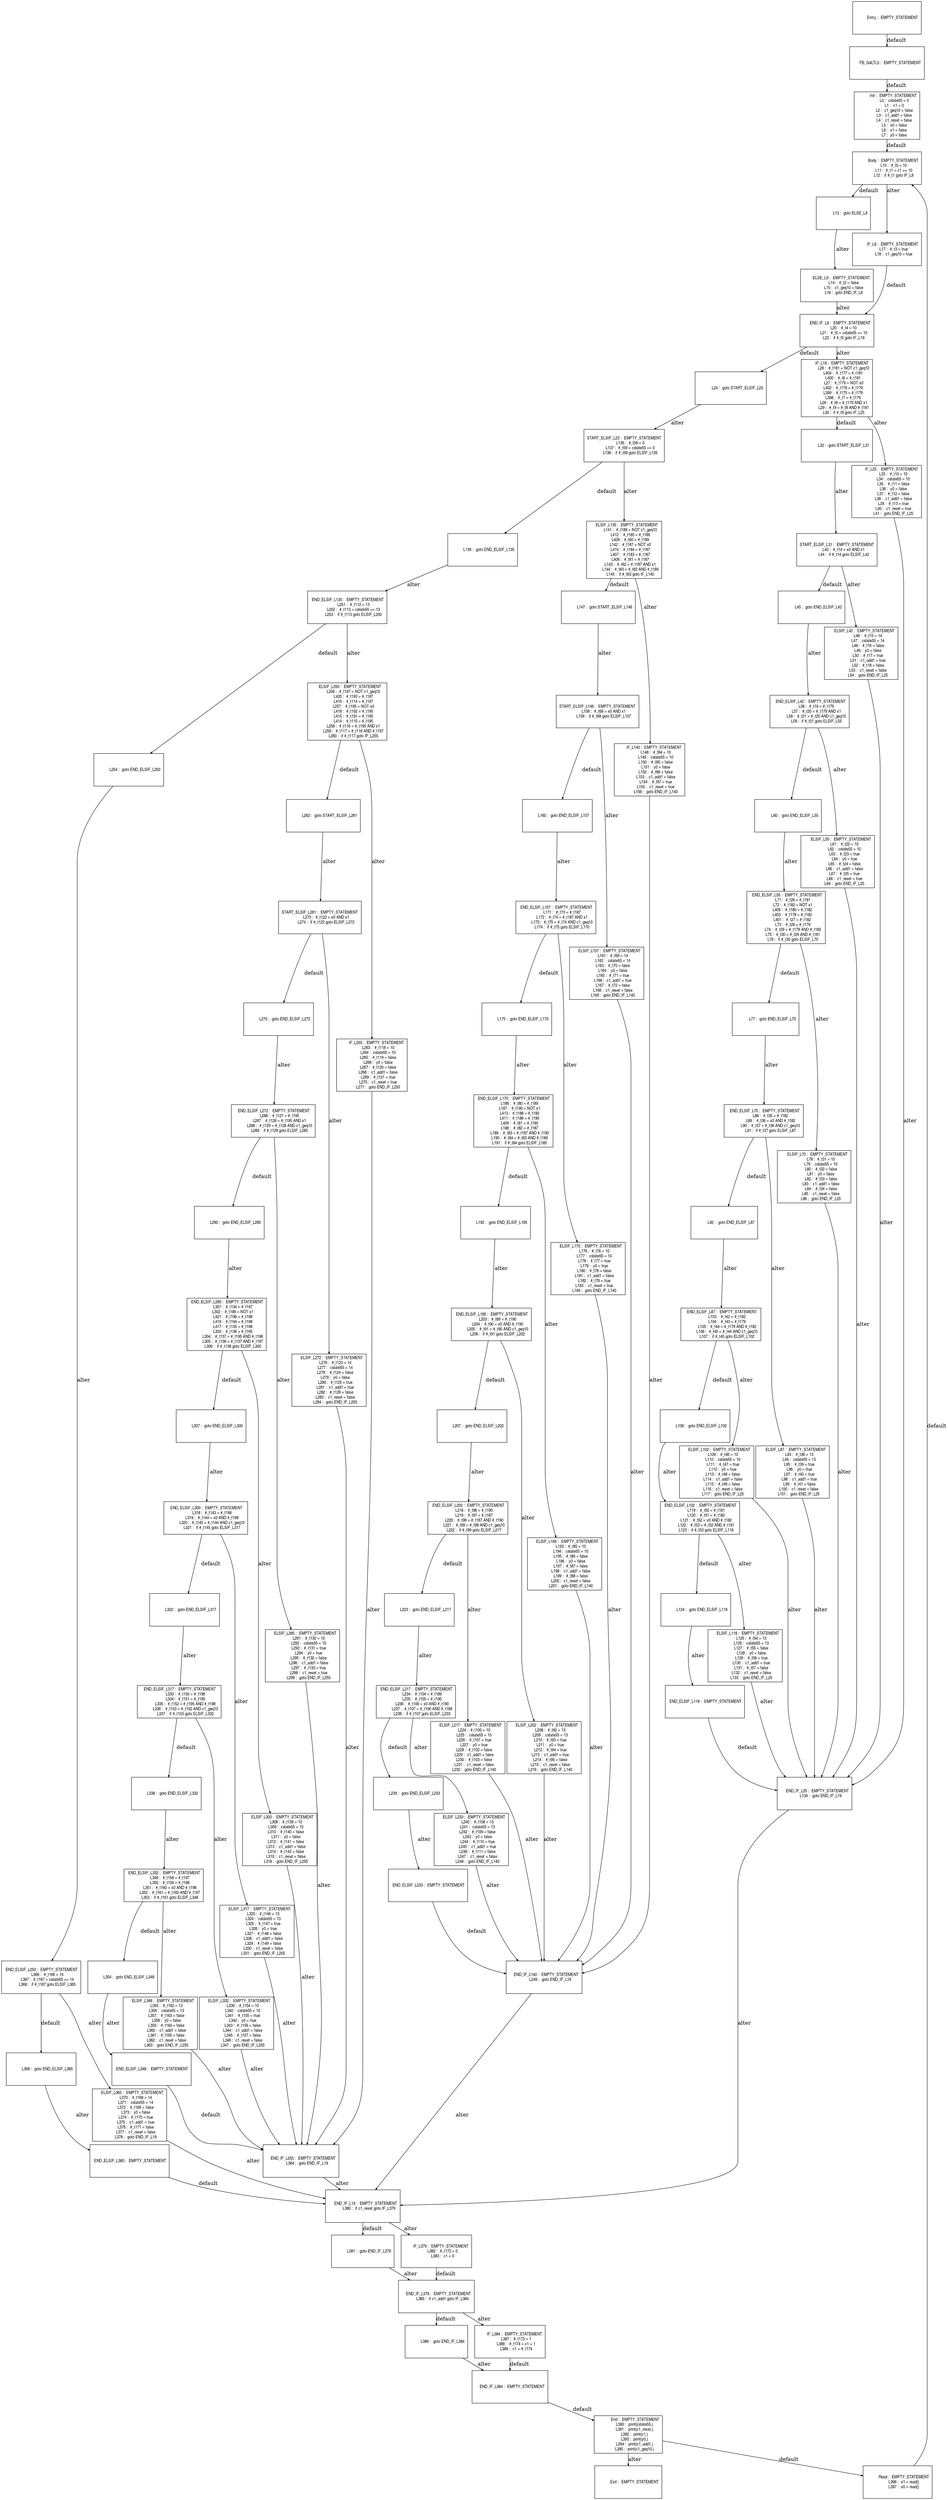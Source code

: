 digraph G {
  ranksep=.25;
  edge [arrowsize=.5]
  node [shape=rectangle, fontname="ArialNarrow",
        fontsize=12,  height=1.2];
  "      FB_G4LTL5 :  EMPTY_STATEMENT
"; "           Init :  EMPTY_STATEMENT
             L0 :  cstate55 = 0
             L1 :  c1 = 0
             L2 :  c1_geq10 = false
             L3 :  c1_add1 = false
             L4 :  c1_reset = false
             L5 :  x0 = false
             L6 :  x1 = false
             L7 :  y0 = false
"; "           Body :  EMPTY_STATEMENT
            L10 :  #_t0 = 10
            L11 :  #_t1 = c1 >= 10
            L12 :  if #_t1 goto IF_L8
"; "            L13 :  goto ELSE_L9
"; "        ELSE_L9 :  EMPTY_STATEMENT
            L14 :  #_t2 = false
            L15 :  c1_geq10 = false
            L16 :  goto END_IF_L8
"; "          IF_L8 :  EMPTY_STATEMENT
            L17 :  #_t3 = true
            L18 :  c1_geq10 = true
"; "      END_IF_L8 :  EMPTY_STATEMENT
            L20 :  #_t4 = 10
            L21 :  #_t5 = cstate55 == 10
            L22 :  if #_t5 goto IF_L19
"; "            L24 :  goto START_ELSIF_L23
"; "         IF_L19 :  EMPTY_STATEMENT
            L26 :  #_t181 = NOT c1_geq10
           L404 :  #_t177 = #_t181
           L400 :  #_t6 = #_t181
            L27 :  #_t179 = NOT x0
           L402 :  #_t176 = #_t179
           L399 :  #_t175 = #_t179
           L398 :  #_t7 = #_t179
            L28 :  #_t8 = #_t179 AND x1
            L29 :  #_t9 = #_t8 AND #_t181
            L30 :  if #_t9 goto IF_L25
"; "            L32 :  goto START_ELSIF_L31
"; "         IF_L25 :  EMPTY_STATEMENT
            L33 :  #_t10 = 10
            L34 :  cstate55 = 10
            L35 :  #_t11 = false
            L36 :  y0 = false
            L37 :  #_t12 = false
            L38 :  c1_add1 = false
            L39 :  #_t13 = true
            L40 :  c1_reset = true
            L41 :  goto END_IF_L25
"; "START_ELSIF_L31 :  EMPTY_STATEMENT
            L43 :  #_t14 = x0 AND x1
            L44 :  if #_t14 goto ELSIF_L42
"; "            L45 :  goto END_ELSIF_L42
"; "      ELSIF_L42 :  EMPTY_STATEMENT
            L46 :  #_t15 = 14
            L47 :  cstate55 = 14
            L48 :  #_t16 = false
            L49 :  y0 = false
            L50 :  #_t17 = true
            L51 :  c1_add1 = true
            L52 :  #_t18 = false
            L53 :  c1_reset = false
            L54 :  goto END_IF_L25
"; "  END_ELSIF_L42 :  EMPTY_STATEMENT
            L56 :  #_t19 = #_t179
            L57 :  #_t20 = #_t179 AND x1
            L58 :  #_t21 = #_t20 AND c1_geq10
            L59 :  if #_t21 goto ELSIF_L55
"; "            L60 :  goto END_ELSIF_L55
"; "      ELSIF_L55 :  EMPTY_STATEMENT
            L61 :  #_t22 = 10
            L62 :  cstate55 = 10
            L63 :  #_t23 = true
            L64 :  y0 = true
            L65 :  #_t24 = false
            L66 :  c1_add1 = false
            L67 :  #_t25 = true
            L68 :  c1_reset = true
            L69 :  goto END_IF_L25
"; "  END_ELSIF_L55 :  EMPTY_STATEMENT
            L71 :  #_t26 = #_t181
            L72 :  #_t182 = NOT x1
           L405 :  #_t180 = #_t182
           L403 :  #_t178 = #_t182
           L401 :  #_t27 = #_t182
            L73 :  #_t28 = #_t179
            L74 :  #_t29 = #_t179 AND #_t182
            L75 :  #_t30 = #_t29 AND #_t181
            L76 :  if #_t30 goto ELSIF_L70
"; "            L77 :  goto END_ELSIF_L70
"; "      ELSIF_L70 :  EMPTY_STATEMENT
            L78 :  #_t31 = 10
            L79 :  cstate55 = 10
            L80 :  #_t32 = false
            L81 :  y0 = false
            L82 :  #_t33 = false
            L83 :  c1_add1 = false
            L84 :  #_t34 = false
            L85 :  c1_reset = false
            L86 :  goto END_IF_L25
"; "  END_ELSIF_L70 :  EMPTY_STATEMENT
            L88 :  #_t35 = #_t182
            L89 :  #_t36 = x0 AND #_t182
            L90 :  #_t37 = #_t36 AND c1_geq10
            L91 :  if #_t37 goto ELSIF_L87
"; "            L92 :  goto END_ELSIF_L87
"; "      ELSIF_L87 :  EMPTY_STATEMENT
            L93 :  #_t38 = 13
            L94 :  cstate55 = 13
            L95 :  #_t39 = true
            L96 :  y0 = true
            L97 :  #_t40 = true
            L98 :  c1_add1 = true
            L99 :  #_t41 = false
           L100 :  c1_reset = false
           L101 :  goto END_IF_L25
"; "  END_ELSIF_L87 :  EMPTY_STATEMENT
           L103 :  #_t42 = #_t182
           L104 :  #_t43 = #_t179
           L105 :  #_t44 = #_t179 AND #_t182
           L106 :  #_t45 = #_t44 AND c1_geq10
           L107 :  if #_t45 goto ELSIF_L102
"; "           L108 :  goto END_ELSIF_L102
"; "     ELSIF_L102 :  EMPTY_STATEMENT
           L109 :  #_t46 = 10
           L110 :  cstate55 = 10
           L111 :  #_t47 = true
           L112 :  y0 = true
           L113 :  #_t48 = false
           L114 :  c1_add1 = false
           L115 :  #_t49 = false
           L116 :  c1_reset = false
           L117 :  goto END_IF_L25
"; " END_ELSIF_L102 :  EMPTY_STATEMENT
           L119 :  #_t50 = #_t181
           L120 :  #_t51 = #_t182
           L121 :  #_t52 = x0 AND #_t182
           L122 :  #_t53 = #_t52 AND #_t181
           L123 :  if #_t53 goto ELSIF_L118
"; "           L124 :  goto END_ELSIF_L118
"; "     ELSIF_L118 :  EMPTY_STATEMENT
           L125 :  #_t54 = 13
           L126 :  cstate55 = 13
           L127 :  #_t55 = false
           L128 :  y0 = false
           L129 :  #_t56 = true
           L130 :  c1_add1 = true
           L131 :  #_t57 = false
           L132 :  c1_reset = false
           L133 :  goto END_IF_L25
"; " END_ELSIF_L118 :  EMPTY_STATEMENT
"; "     END_IF_L25 :  EMPTY_STATEMENT
           L134 :  goto END_IF_L19
"; "START_ELSIF_L23 :  EMPTY_STATEMENT
           L136 :  #_t58 = 0
           L137 :  #_t59 = cstate55 == 0
           L138 :  if #_t59 goto ELSIF_L135
"; "           L139 :  goto END_ELSIF_L135
"; "     ELSIF_L135 :  EMPTY_STATEMENT
           L141 :  #_t189 = NOT c1_geq10
           L412 :  #_t185 = #_t189
           L408 :  #_t60 = #_t189
           L142 :  #_t187 = NOT x0
           L410 :  #_t184 = #_t187
           L407 :  #_t183 = #_t187
           L406 :  #_t61 = #_t187
           L143 :  #_t62 = #_t187 AND x1
           L144 :  #_t63 = #_t62 AND #_t189
           L145 :  if #_t63 goto IF_L140
"; "           L147 :  goto START_ELSIF_L146
"; "        IF_L140 :  EMPTY_STATEMENT
           L148 :  #_t64 = 10
           L149 :  cstate55 = 10
           L150 :  #_t65 = false
           L151 :  y0 = false
           L152 :  #_t66 = false
           L153 :  c1_add1 = false
           L154 :  #_t67 = true
           L155 :  c1_reset = true
           L156 :  goto END_IF_L140
"; "START_ELSIF_L146 :  EMPTY_STATEMENT
           L158 :  #_t68 = x0 AND x1
           L159 :  if #_t68 goto ELSIF_L157
"; "           L160 :  goto END_ELSIF_L157
"; "     ELSIF_L157 :  EMPTY_STATEMENT
           L161 :  #_t69 = 14
           L162 :  cstate55 = 14
           L163 :  #_t70 = false
           L164 :  y0 = false
           L165 :  #_t71 = true
           L166 :  c1_add1 = true
           L167 :  #_t72 = false
           L168 :  c1_reset = false
           L169 :  goto END_IF_L140
"; " END_ELSIF_L157 :  EMPTY_STATEMENT
           L171 :  #_t73 = #_t187
           L172 :  #_t74 = #_t187 AND x1
           L173 :  #_t75 = #_t74 AND c1_geq10
           L174 :  if #_t75 goto ELSIF_L170
"; "           L175 :  goto END_ELSIF_L170
"; "     ELSIF_L170 :  EMPTY_STATEMENT
           L176 :  #_t76 = 10
           L177 :  cstate55 = 10
           L178 :  #_t77 = true
           L179 :  y0 = true
           L180 :  #_t78 = false
           L181 :  c1_add1 = false
           L182 :  #_t79 = true
           L183 :  c1_reset = true
           L184 :  goto END_IF_L140
"; " END_ELSIF_L170 :  EMPTY_STATEMENT
           L186 :  #_t80 = #_t189
           L187 :  #_t190 = NOT x1
           L413 :  #_t188 = #_t190
           L411 :  #_t186 = #_t190
           L409 :  #_t81 = #_t190
           L188 :  #_t82 = #_t187
           L189 :  #_t83 = #_t187 AND #_t190
           L190 :  #_t84 = #_t83 AND #_t189
           L191 :  if #_t84 goto ELSIF_L185
"; "           L192 :  goto END_ELSIF_L185
"; "     ELSIF_L185 :  EMPTY_STATEMENT
           L193 :  #_t85 = 10
           L194 :  cstate55 = 10
           L195 :  #_t86 = false
           L196 :  y0 = false
           L197 :  #_t87 = false
           L198 :  c1_add1 = false
           L199 :  #_t88 = false
           L200 :  c1_reset = false
           L201 :  goto END_IF_L140
"; " END_ELSIF_L185 :  EMPTY_STATEMENT
           L203 :  #_t89 = #_t190
           L204 :  #_t90 = x0 AND #_t190
           L205 :  #_t91 = #_t90 AND c1_geq10
           L206 :  if #_t91 goto ELSIF_L202
"; "           L207 :  goto END_ELSIF_L202
"; "     ELSIF_L202 :  EMPTY_STATEMENT
           L208 :  #_t92 = 13
           L209 :  cstate55 = 13
           L210 :  #_t93 = true
           L211 :  y0 = true
           L212 :  #_t94 = true
           L213 :  c1_add1 = true
           L214 :  #_t95 = false
           L215 :  c1_reset = false
           L216 :  goto END_IF_L140
"; " END_ELSIF_L202 :  EMPTY_STATEMENT
           L218 :  #_t96 = #_t190
           L219 :  #_t97 = #_t187
           L220 :  #_t98 = #_t187 AND #_t190
           L221 :  #_t99 = #_t98 AND c1_geq10
           L222 :  if #_t99 goto ELSIF_L217
"; "           L223 :  goto END_ELSIF_L217
"; "     ELSIF_L217 :  EMPTY_STATEMENT
           L224 :  #_t100 = 10
           L225 :  cstate55 = 10
           L226 :  #_t101 = true
           L227 :  y0 = true
           L228 :  #_t102 = false
           L229 :  c1_add1 = false
           L230 :  #_t103 = false
           L231 :  c1_reset = false
           L232 :  goto END_IF_L140
"; " END_ELSIF_L217 :  EMPTY_STATEMENT
           L234 :  #_t104 = #_t189
           L235 :  #_t105 = #_t190
           L236 :  #_t106 = x0 AND #_t190
           L237 :  #_t107 = #_t106 AND #_t189
           L238 :  if #_t107 goto ELSIF_L233
"; "           L239 :  goto END_ELSIF_L233
"; "     ELSIF_L233 :  EMPTY_STATEMENT
           L240 :  #_t108 = 13
           L241 :  cstate55 = 13
           L242 :  #_t109 = false
           L243 :  y0 = false
           L244 :  #_t110 = true
           L245 :  c1_add1 = true
           L246 :  #_t111 = false
           L247 :  c1_reset = false
           L248 :  goto END_IF_L140
"; " END_ELSIF_L233 :  EMPTY_STATEMENT
"; "    END_IF_L140 :  EMPTY_STATEMENT
           L249 :  goto END_IF_L19
"; " END_ELSIF_L135 :  EMPTY_STATEMENT
           L251 :  #_t112 = 13
           L252 :  #_t113 = cstate55 == 13
           L253 :  if #_t113 goto ELSIF_L250
"; "           L254 :  goto END_ELSIF_L250
"; "     ELSIF_L250 :  EMPTY_STATEMENT
           L256 :  #_t197 = NOT c1_geq10
           L420 :  #_t193 = #_t197
           L416 :  #_t114 = #_t197
           L257 :  #_t195 = NOT x0
           L418 :  #_t192 = #_t195
           L415 :  #_t191 = #_t195
           L414 :  #_t115 = #_t195
           L258 :  #_t116 = #_t195 AND x1
           L259 :  #_t117 = #_t116 AND #_t197
           L260 :  if #_t117 goto IF_L255
"; "           L262 :  goto START_ELSIF_L261
"; "        IF_L255 :  EMPTY_STATEMENT
           L263 :  #_t118 = 10
           L264 :  cstate55 = 10
           L265 :  #_t119 = false
           L266 :  y0 = false
           L267 :  #_t120 = false
           L268 :  c1_add1 = false
           L269 :  #_t121 = true
           L270 :  c1_reset = true
           L271 :  goto END_IF_L255
"; "START_ELSIF_L261 :  EMPTY_STATEMENT
           L273 :  #_t122 = x0 AND x1
           L274 :  if #_t122 goto ELSIF_L272
"; "           L275 :  goto END_ELSIF_L272
"; "     ELSIF_L272 :  EMPTY_STATEMENT
           L276 :  #_t123 = 14
           L277 :  cstate55 = 14
           L278 :  #_t124 = false
           L279 :  y0 = false
           L280 :  #_t125 = true
           L281 :  c1_add1 = true
           L282 :  #_t126 = false
           L283 :  c1_reset = false
           L284 :  goto END_IF_L255
"; " END_ELSIF_L272 :  EMPTY_STATEMENT
           L286 :  #_t127 = #_t195
           L287 :  #_t128 = #_t195 AND x1
           L288 :  #_t129 = #_t128 AND c1_geq10
           L289 :  if #_t129 goto ELSIF_L285
"; "           L290 :  goto END_ELSIF_L285
"; "     ELSIF_L285 :  EMPTY_STATEMENT
           L291 :  #_t130 = 10
           L292 :  cstate55 = 10
           L293 :  #_t131 = true
           L294 :  y0 = true
           L295 :  #_t132 = false
           L296 :  c1_add1 = false
           L297 :  #_t133 = true
           L298 :  c1_reset = true
           L299 :  goto END_IF_L255
"; " END_ELSIF_L285 :  EMPTY_STATEMENT
           L301 :  #_t134 = #_t197
           L302 :  #_t198 = NOT x1
           L421 :  #_t196 = #_t198
           L419 :  #_t194 = #_t198
           L417 :  #_t135 = #_t198
           L303 :  #_t136 = #_t195
           L304 :  #_t137 = #_t195 AND #_t198
           L305 :  #_t138 = #_t137 AND #_t197
           L306 :  if #_t138 goto ELSIF_L300
"; "           L307 :  goto END_ELSIF_L300
"; "     ELSIF_L300 :  EMPTY_STATEMENT
           L308 :  #_t139 = 10
           L309 :  cstate55 = 10
           L310 :  #_t140 = false
           L311 :  y0 = false
           L312 :  #_t141 = false
           L313 :  c1_add1 = false
           L314 :  #_t142 = false
           L315 :  c1_reset = false
           L316 :  goto END_IF_L255
"; " END_ELSIF_L300 :  EMPTY_STATEMENT
           L318 :  #_t143 = #_t198
           L319 :  #_t144 = x0 AND #_t198
           L320 :  #_t145 = #_t144 AND c1_geq10
           L321 :  if #_t145 goto ELSIF_L317
"; "           L322 :  goto END_ELSIF_L317
"; "     ELSIF_L317 :  EMPTY_STATEMENT
           L323 :  #_t146 = 13
           L324 :  cstate55 = 13
           L325 :  #_t147 = true
           L326 :  y0 = true
           L327 :  #_t148 = false
           L328 :  c1_add1 = false
           L329 :  #_t149 = false
           L330 :  c1_reset = false
           L331 :  goto END_IF_L255
"; " END_ELSIF_L317 :  EMPTY_STATEMENT
           L333 :  #_t150 = #_t198
           L334 :  #_t151 = #_t195
           L335 :  #_t152 = #_t195 AND #_t198
           L336 :  #_t153 = #_t152 AND c1_geq10
           L337 :  if #_t153 goto ELSIF_L332
"; "           L338 :  goto END_ELSIF_L332
"; "     ELSIF_L332 :  EMPTY_STATEMENT
           L339 :  #_t154 = 10
           L340 :  cstate55 = 10
           L341 :  #_t155 = true
           L342 :  y0 = true
           L343 :  #_t156 = false
           L344 :  c1_add1 = false
           L345 :  #_t157 = false
           L346 :  c1_reset = false
           L347 :  goto END_IF_L255
"; " END_ELSIF_L332 :  EMPTY_STATEMENT
           L349 :  #_t158 = #_t197
           L350 :  #_t159 = #_t198
           L351 :  #_t160 = x0 AND #_t198
           L352 :  #_t161 = #_t160 AND #_t197
           L353 :  if #_t161 goto ELSIF_L348
"; "           L354 :  goto END_ELSIF_L348
"; "     ELSIF_L348 :  EMPTY_STATEMENT
           L355 :  #_t162 = 13
           L356 :  cstate55 = 13
           L357 :  #_t163 = false
           L358 :  y0 = false
           L359 :  #_t164 = false
           L360 :  c1_add1 = false
           L361 :  #_t165 = false
           L362 :  c1_reset = false
           L363 :  goto END_IF_L255
"; " END_ELSIF_L348 :  EMPTY_STATEMENT
"; "    END_IF_L255 :  EMPTY_STATEMENT
           L364 :  goto END_IF_L19
"; " END_ELSIF_L250 :  EMPTY_STATEMENT
           L366 :  #_t166 = 14
           L367 :  #_t167 = cstate55 == 14
           L368 :  if #_t167 goto ELSIF_L365
"; "           L369 :  goto END_ELSIF_L365
"; "     ELSIF_L365 :  EMPTY_STATEMENT
           L370 :  #_t168 = 14
           L371 :  cstate55 = 14
           L372 :  #_t169 = false
           L373 :  y0 = false
           L374 :  #_t170 = true
           L375 :  c1_add1 = true
           L376 :  #_t171 = false
           L377 :  c1_reset = false
           L378 :  goto END_IF_L19
"; " END_ELSIF_L365 :  EMPTY_STATEMENT
"; "     END_IF_L19 :  EMPTY_STATEMENT
           L380 :  if c1_reset goto IF_L379
"; "           L381 :  goto END_IF_L379
"; "        IF_L379 :  EMPTY_STATEMENT
           L382 :  #_t172 = 0
           L383 :  c1 = 0
"; "    END_IF_L379 :  EMPTY_STATEMENT
           L385 :  if c1_add1 goto IF_L384
"; "           L386 :  goto END_IF_L384
"; "        IF_L384 :  EMPTY_STATEMENT
           L387 :  #_t173 = 1
           L388 :  #_t174 = c1 + 1
           L389 :  c1 = #_t174
"; "    END_IF_L384 :  EMPTY_STATEMENT
"; "          Entry :  EMPTY_STATEMENT
"; "            End :  EMPTY_STATEMENT
           L390 :  print(cstate55,)
           L391 :  print(c1_reset,)
           L392 :  print(c1,)
           L393 :  print(y0,)
           L394 :  print(c1_add1,)
           L395 :  print(c1_geq10,)
"; "           Exit :  EMPTY_STATEMENT
"; "           Read :  EMPTY_STATEMENT
           L396 :  x1 = read()
           L397 :  x0 = read()
"; 
  "      FB_G4LTL5 :  EMPTY_STATEMENT
" -> "           Init :  EMPTY_STATEMENT
             L0 :  cstate55 = 0
             L1 :  c1 = 0
             L2 :  c1_geq10 = false
             L3 :  c1_add1 = false
             L4 :  c1_reset = false
             L5 :  x0 = false
             L6 :  x1 = false
             L7 :  y0 = false
"  [label="default"];
  "           Init :  EMPTY_STATEMENT
             L0 :  cstate55 = 0
             L1 :  c1 = 0
             L2 :  c1_geq10 = false
             L3 :  c1_add1 = false
             L4 :  c1_reset = false
             L5 :  x0 = false
             L6 :  x1 = false
             L7 :  y0 = false
" -> "           Body :  EMPTY_STATEMENT
            L10 :  #_t0 = 10
            L11 :  #_t1 = c1 >= 10
            L12 :  if #_t1 goto IF_L8
"  [label="default"];
  "           Body :  EMPTY_STATEMENT
            L10 :  #_t0 = 10
            L11 :  #_t1 = c1 >= 10
            L12 :  if #_t1 goto IF_L8
" -> "            L13 :  goto ELSE_L9
"  [label="default"];
  "           Body :  EMPTY_STATEMENT
            L10 :  #_t0 = 10
            L11 :  #_t1 = c1 >= 10
            L12 :  if #_t1 goto IF_L8
" -> "          IF_L8 :  EMPTY_STATEMENT
            L17 :  #_t3 = true
            L18 :  c1_geq10 = true
"  [label="alter"];
  "            L13 :  goto ELSE_L9
" -> "        ELSE_L9 :  EMPTY_STATEMENT
            L14 :  #_t2 = false
            L15 :  c1_geq10 = false
            L16 :  goto END_IF_L8
"  [label="alter"];
  "        ELSE_L9 :  EMPTY_STATEMENT
            L14 :  #_t2 = false
            L15 :  c1_geq10 = false
            L16 :  goto END_IF_L8
" -> "      END_IF_L8 :  EMPTY_STATEMENT
            L20 :  #_t4 = 10
            L21 :  #_t5 = cstate55 == 10
            L22 :  if #_t5 goto IF_L19
"  [label="alter"];
  "          IF_L8 :  EMPTY_STATEMENT
            L17 :  #_t3 = true
            L18 :  c1_geq10 = true
" -> "      END_IF_L8 :  EMPTY_STATEMENT
            L20 :  #_t4 = 10
            L21 :  #_t5 = cstate55 == 10
            L22 :  if #_t5 goto IF_L19
"  [label="default"];
  "      END_IF_L8 :  EMPTY_STATEMENT
            L20 :  #_t4 = 10
            L21 :  #_t5 = cstate55 == 10
            L22 :  if #_t5 goto IF_L19
" -> "            L24 :  goto START_ELSIF_L23
"  [label="default"];
  "      END_IF_L8 :  EMPTY_STATEMENT
            L20 :  #_t4 = 10
            L21 :  #_t5 = cstate55 == 10
            L22 :  if #_t5 goto IF_L19
" -> "         IF_L19 :  EMPTY_STATEMENT
            L26 :  #_t181 = NOT c1_geq10
           L404 :  #_t177 = #_t181
           L400 :  #_t6 = #_t181
            L27 :  #_t179 = NOT x0
           L402 :  #_t176 = #_t179
           L399 :  #_t175 = #_t179
           L398 :  #_t7 = #_t179
            L28 :  #_t8 = #_t179 AND x1
            L29 :  #_t9 = #_t8 AND #_t181
            L30 :  if #_t9 goto IF_L25
"  [label="alter"];
  "            L24 :  goto START_ELSIF_L23
" -> "START_ELSIF_L23 :  EMPTY_STATEMENT
           L136 :  #_t58 = 0
           L137 :  #_t59 = cstate55 == 0
           L138 :  if #_t59 goto ELSIF_L135
"  [label="alter"];
  "         IF_L19 :  EMPTY_STATEMENT
            L26 :  #_t181 = NOT c1_geq10
           L404 :  #_t177 = #_t181
           L400 :  #_t6 = #_t181
            L27 :  #_t179 = NOT x0
           L402 :  #_t176 = #_t179
           L399 :  #_t175 = #_t179
           L398 :  #_t7 = #_t179
            L28 :  #_t8 = #_t179 AND x1
            L29 :  #_t9 = #_t8 AND #_t181
            L30 :  if #_t9 goto IF_L25
" -> "            L32 :  goto START_ELSIF_L31
"  [label="default"];
  "         IF_L19 :  EMPTY_STATEMENT
            L26 :  #_t181 = NOT c1_geq10
           L404 :  #_t177 = #_t181
           L400 :  #_t6 = #_t181
            L27 :  #_t179 = NOT x0
           L402 :  #_t176 = #_t179
           L399 :  #_t175 = #_t179
           L398 :  #_t7 = #_t179
            L28 :  #_t8 = #_t179 AND x1
            L29 :  #_t9 = #_t8 AND #_t181
            L30 :  if #_t9 goto IF_L25
" -> "         IF_L25 :  EMPTY_STATEMENT
            L33 :  #_t10 = 10
            L34 :  cstate55 = 10
            L35 :  #_t11 = false
            L36 :  y0 = false
            L37 :  #_t12 = false
            L38 :  c1_add1 = false
            L39 :  #_t13 = true
            L40 :  c1_reset = true
            L41 :  goto END_IF_L25
"  [label="alter"];
  "            L32 :  goto START_ELSIF_L31
" -> "START_ELSIF_L31 :  EMPTY_STATEMENT
            L43 :  #_t14 = x0 AND x1
            L44 :  if #_t14 goto ELSIF_L42
"  [label="alter"];
  "         IF_L25 :  EMPTY_STATEMENT
            L33 :  #_t10 = 10
            L34 :  cstate55 = 10
            L35 :  #_t11 = false
            L36 :  y0 = false
            L37 :  #_t12 = false
            L38 :  c1_add1 = false
            L39 :  #_t13 = true
            L40 :  c1_reset = true
            L41 :  goto END_IF_L25
" -> "     END_IF_L25 :  EMPTY_STATEMENT
           L134 :  goto END_IF_L19
"  [label="alter"];
  "START_ELSIF_L31 :  EMPTY_STATEMENT
            L43 :  #_t14 = x0 AND x1
            L44 :  if #_t14 goto ELSIF_L42
" -> "            L45 :  goto END_ELSIF_L42
"  [label="default"];
  "START_ELSIF_L31 :  EMPTY_STATEMENT
            L43 :  #_t14 = x0 AND x1
            L44 :  if #_t14 goto ELSIF_L42
" -> "      ELSIF_L42 :  EMPTY_STATEMENT
            L46 :  #_t15 = 14
            L47 :  cstate55 = 14
            L48 :  #_t16 = false
            L49 :  y0 = false
            L50 :  #_t17 = true
            L51 :  c1_add1 = true
            L52 :  #_t18 = false
            L53 :  c1_reset = false
            L54 :  goto END_IF_L25
"  [label="alter"];
  "            L45 :  goto END_ELSIF_L42
" -> "  END_ELSIF_L42 :  EMPTY_STATEMENT
            L56 :  #_t19 = #_t179
            L57 :  #_t20 = #_t179 AND x1
            L58 :  #_t21 = #_t20 AND c1_geq10
            L59 :  if #_t21 goto ELSIF_L55
"  [label="alter"];
  "      ELSIF_L42 :  EMPTY_STATEMENT
            L46 :  #_t15 = 14
            L47 :  cstate55 = 14
            L48 :  #_t16 = false
            L49 :  y0 = false
            L50 :  #_t17 = true
            L51 :  c1_add1 = true
            L52 :  #_t18 = false
            L53 :  c1_reset = false
            L54 :  goto END_IF_L25
" -> "     END_IF_L25 :  EMPTY_STATEMENT
           L134 :  goto END_IF_L19
"  [label="alter"];
  "  END_ELSIF_L42 :  EMPTY_STATEMENT
            L56 :  #_t19 = #_t179
            L57 :  #_t20 = #_t179 AND x1
            L58 :  #_t21 = #_t20 AND c1_geq10
            L59 :  if #_t21 goto ELSIF_L55
" -> "            L60 :  goto END_ELSIF_L55
"  [label="default"];
  "  END_ELSIF_L42 :  EMPTY_STATEMENT
            L56 :  #_t19 = #_t179
            L57 :  #_t20 = #_t179 AND x1
            L58 :  #_t21 = #_t20 AND c1_geq10
            L59 :  if #_t21 goto ELSIF_L55
" -> "      ELSIF_L55 :  EMPTY_STATEMENT
            L61 :  #_t22 = 10
            L62 :  cstate55 = 10
            L63 :  #_t23 = true
            L64 :  y0 = true
            L65 :  #_t24 = false
            L66 :  c1_add1 = false
            L67 :  #_t25 = true
            L68 :  c1_reset = true
            L69 :  goto END_IF_L25
"  [label="alter"];
  "            L60 :  goto END_ELSIF_L55
" -> "  END_ELSIF_L55 :  EMPTY_STATEMENT
            L71 :  #_t26 = #_t181
            L72 :  #_t182 = NOT x1
           L405 :  #_t180 = #_t182
           L403 :  #_t178 = #_t182
           L401 :  #_t27 = #_t182
            L73 :  #_t28 = #_t179
            L74 :  #_t29 = #_t179 AND #_t182
            L75 :  #_t30 = #_t29 AND #_t181
            L76 :  if #_t30 goto ELSIF_L70
"  [label="alter"];
  "      ELSIF_L55 :  EMPTY_STATEMENT
            L61 :  #_t22 = 10
            L62 :  cstate55 = 10
            L63 :  #_t23 = true
            L64 :  y0 = true
            L65 :  #_t24 = false
            L66 :  c1_add1 = false
            L67 :  #_t25 = true
            L68 :  c1_reset = true
            L69 :  goto END_IF_L25
" -> "     END_IF_L25 :  EMPTY_STATEMENT
           L134 :  goto END_IF_L19
"  [label="alter"];
  "  END_ELSIF_L55 :  EMPTY_STATEMENT
            L71 :  #_t26 = #_t181
            L72 :  #_t182 = NOT x1
           L405 :  #_t180 = #_t182
           L403 :  #_t178 = #_t182
           L401 :  #_t27 = #_t182
            L73 :  #_t28 = #_t179
            L74 :  #_t29 = #_t179 AND #_t182
            L75 :  #_t30 = #_t29 AND #_t181
            L76 :  if #_t30 goto ELSIF_L70
" -> "            L77 :  goto END_ELSIF_L70
"  [label="default"];
  "  END_ELSIF_L55 :  EMPTY_STATEMENT
            L71 :  #_t26 = #_t181
            L72 :  #_t182 = NOT x1
           L405 :  #_t180 = #_t182
           L403 :  #_t178 = #_t182
           L401 :  #_t27 = #_t182
            L73 :  #_t28 = #_t179
            L74 :  #_t29 = #_t179 AND #_t182
            L75 :  #_t30 = #_t29 AND #_t181
            L76 :  if #_t30 goto ELSIF_L70
" -> "      ELSIF_L70 :  EMPTY_STATEMENT
            L78 :  #_t31 = 10
            L79 :  cstate55 = 10
            L80 :  #_t32 = false
            L81 :  y0 = false
            L82 :  #_t33 = false
            L83 :  c1_add1 = false
            L84 :  #_t34 = false
            L85 :  c1_reset = false
            L86 :  goto END_IF_L25
"  [label="alter"];
  "            L77 :  goto END_ELSIF_L70
" -> "  END_ELSIF_L70 :  EMPTY_STATEMENT
            L88 :  #_t35 = #_t182
            L89 :  #_t36 = x0 AND #_t182
            L90 :  #_t37 = #_t36 AND c1_geq10
            L91 :  if #_t37 goto ELSIF_L87
"  [label="alter"];
  "      ELSIF_L70 :  EMPTY_STATEMENT
            L78 :  #_t31 = 10
            L79 :  cstate55 = 10
            L80 :  #_t32 = false
            L81 :  y0 = false
            L82 :  #_t33 = false
            L83 :  c1_add1 = false
            L84 :  #_t34 = false
            L85 :  c1_reset = false
            L86 :  goto END_IF_L25
" -> "     END_IF_L25 :  EMPTY_STATEMENT
           L134 :  goto END_IF_L19
"  [label="alter"];
  "  END_ELSIF_L70 :  EMPTY_STATEMENT
            L88 :  #_t35 = #_t182
            L89 :  #_t36 = x0 AND #_t182
            L90 :  #_t37 = #_t36 AND c1_geq10
            L91 :  if #_t37 goto ELSIF_L87
" -> "            L92 :  goto END_ELSIF_L87
"  [label="default"];
  "  END_ELSIF_L70 :  EMPTY_STATEMENT
            L88 :  #_t35 = #_t182
            L89 :  #_t36 = x0 AND #_t182
            L90 :  #_t37 = #_t36 AND c1_geq10
            L91 :  if #_t37 goto ELSIF_L87
" -> "      ELSIF_L87 :  EMPTY_STATEMENT
            L93 :  #_t38 = 13
            L94 :  cstate55 = 13
            L95 :  #_t39 = true
            L96 :  y0 = true
            L97 :  #_t40 = true
            L98 :  c1_add1 = true
            L99 :  #_t41 = false
           L100 :  c1_reset = false
           L101 :  goto END_IF_L25
"  [label="alter"];
  "            L92 :  goto END_ELSIF_L87
" -> "  END_ELSIF_L87 :  EMPTY_STATEMENT
           L103 :  #_t42 = #_t182
           L104 :  #_t43 = #_t179
           L105 :  #_t44 = #_t179 AND #_t182
           L106 :  #_t45 = #_t44 AND c1_geq10
           L107 :  if #_t45 goto ELSIF_L102
"  [label="alter"];
  "      ELSIF_L87 :  EMPTY_STATEMENT
            L93 :  #_t38 = 13
            L94 :  cstate55 = 13
            L95 :  #_t39 = true
            L96 :  y0 = true
            L97 :  #_t40 = true
            L98 :  c1_add1 = true
            L99 :  #_t41 = false
           L100 :  c1_reset = false
           L101 :  goto END_IF_L25
" -> "     END_IF_L25 :  EMPTY_STATEMENT
           L134 :  goto END_IF_L19
"  [label="alter"];
  "  END_ELSIF_L87 :  EMPTY_STATEMENT
           L103 :  #_t42 = #_t182
           L104 :  #_t43 = #_t179
           L105 :  #_t44 = #_t179 AND #_t182
           L106 :  #_t45 = #_t44 AND c1_geq10
           L107 :  if #_t45 goto ELSIF_L102
" -> "           L108 :  goto END_ELSIF_L102
"  [label="default"];
  "  END_ELSIF_L87 :  EMPTY_STATEMENT
           L103 :  #_t42 = #_t182
           L104 :  #_t43 = #_t179
           L105 :  #_t44 = #_t179 AND #_t182
           L106 :  #_t45 = #_t44 AND c1_geq10
           L107 :  if #_t45 goto ELSIF_L102
" -> "     ELSIF_L102 :  EMPTY_STATEMENT
           L109 :  #_t46 = 10
           L110 :  cstate55 = 10
           L111 :  #_t47 = true
           L112 :  y0 = true
           L113 :  #_t48 = false
           L114 :  c1_add1 = false
           L115 :  #_t49 = false
           L116 :  c1_reset = false
           L117 :  goto END_IF_L25
"  [label="alter"];
  "           L108 :  goto END_ELSIF_L102
" -> " END_ELSIF_L102 :  EMPTY_STATEMENT
           L119 :  #_t50 = #_t181
           L120 :  #_t51 = #_t182
           L121 :  #_t52 = x0 AND #_t182
           L122 :  #_t53 = #_t52 AND #_t181
           L123 :  if #_t53 goto ELSIF_L118
"  [label="alter"];
  "     ELSIF_L102 :  EMPTY_STATEMENT
           L109 :  #_t46 = 10
           L110 :  cstate55 = 10
           L111 :  #_t47 = true
           L112 :  y0 = true
           L113 :  #_t48 = false
           L114 :  c1_add1 = false
           L115 :  #_t49 = false
           L116 :  c1_reset = false
           L117 :  goto END_IF_L25
" -> "     END_IF_L25 :  EMPTY_STATEMENT
           L134 :  goto END_IF_L19
"  [label="alter"];
  " END_ELSIF_L102 :  EMPTY_STATEMENT
           L119 :  #_t50 = #_t181
           L120 :  #_t51 = #_t182
           L121 :  #_t52 = x0 AND #_t182
           L122 :  #_t53 = #_t52 AND #_t181
           L123 :  if #_t53 goto ELSIF_L118
" -> "           L124 :  goto END_ELSIF_L118
"  [label="default"];
  " END_ELSIF_L102 :  EMPTY_STATEMENT
           L119 :  #_t50 = #_t181
           L120 :  #_t51 = #_t182
           L121 :  #_t52 = x0 AND #_t182
           L122 :  #_t53 = #_t52 AND #_t181
           L123 :  if #_t53 goto ELSIF_L118
" -> "     ELSIF_L118 :  EMPTY_STATEMENT
           L125 :  #_t54 = 13
           L126 :  cstate55 = 13
           L127 :  #_t55 = false
           L128 :  y0 = false
           L129 :  #_t56 = true
           L130 :  c1_add1 = true
           L131 :  #_t57 = false
           L132 :  c1_reset = false
           L133 :  goto END_IF_L25
"  [label="alter"];
  "           L124 :  goto END_ELSIF_L118
" -> " END_ELSIF_L118 :  EMPTY_STATEMENT
"  [label="alter"];
  "     ELSIF_L118 :  EMPTY_STATEMENT
           L125 :  #_t54 = 13
           L126 :  cstate55 = 13
           L127 :  #_t55 = false
           L128 :  y0 = false
           L129 :  #_t56 = true
           L130 :  c1_add1 = true
           L131 :  #_t57 = false
           L132 :  c1_reset = false
           L133 :  goto END_IF_L25
" -> "     END_IF_L25 :  EMPTY_STATEMENT
           L134 :  goto END_IF_L19
"  [label="alter"];
  " END_ELSIF_L118 :  EMPTY_STATEMENT
" -> "     END_IF_L25 :  EMPTY_STATEMENT
           L134 :  goto END_IF_L19
"  [label="default"];
  "     END_IF_L25 :  EMPTY_STATEMENT
           L134 :  goto END_IF_L19
" -> "     END_IF_L19 :  EMPTY_STATEMENT
           L380 :  if c1_reset goto IF_L379
"  [label="alter"];
  "START_ELSIF_L23 :  EMPTY_STATEMENT
           L136 :  #_t58 = 0
           L137 :  #_t59 = cstate55 == 0
           L138 :  if #_t59 goto ELSIF_L135
" -> "           L139 :  goto END_ELSIF_L135
"  [label="default"];
  "START_ELSIF_L23 :  EMPTY_STATEMENT
           L136 :  #_t58 = 0
           L137 :  #_t59 = cstate55 == 0
           L138 :  if #_t59 goto ELSIF_L135
" -> "     ELSIF_L135 :  EMPTY_STATEMENT
           L141 :  #_t189 = NOT c1_geq10
           L412 :  #_t185 = #_t189
           L408 :  #_t60 = #_t189
           L142 :  #_t187 = NOT x0
           L410 :  #_t184 = #_t187
           L407 :  #_t183 = #_t187
           L406 :  #_t61 = #_t187
           L143 :  #_t62 = #_t187 AND x1
           L144 :  #_t63 = #_t62 AND #_t189
           L145 :  if #_t63 goto IF_L140
"  [label="alter"];
  "           L139 :  goto END_ELSIF_L135
" -> " END_ELSIF_L135 :  EMPTY_STATEMENT
           L251 :  #_t112 = 13
           L252 :  #_t113 = cstate55 == 13
           L253 :  if #_t113 goto ELSIF_L250
"  [label="alter"];
  "     ELSIF_L135 :  EMPTY_STATEMENT
           L141 :  #_t189 = NOT c1_geq10
           L412 :  #_t185 = #_t189
           L408 :  #_t60 = #_t189
           L142 :  #_t187 = NOT x0
           L410 :  #_t184 = #_t187
           L407 :  #_t183 = #_t187
           L406 :  #_t61 = #_t187
           L143 :  #_t62 = #_t187 AND x1
           L144 :  #_t63 = #_t62 AND #_t189
           L145 :  if #_t63 goto IF_L140
" -> "           L147 :  goto START_ELSIF_L146
"  [label="default"];
  "     ELSIF_L135 :  EMPTY_STATEMENT
           L141 :  #_t189 = NOT c1_geq10
           L412 :  #_t185 = #_t189
           L408 :  #_t60 = #_t189
           L142 :  #_t187 = NOT x0
           L410 :  #_t184 = #_t187
           L407 :  #_t183 = #_t187
           L406 :  #_t61 = #_t187
           L143 :  #_t62 = #_t187 AND x1
           L144 :  #_t63 = #_t62 AND #_t189
           L145 :  if #_t63 goto IF_L140
" -> "        IF_L140 :  EMPTY_STATEMENT
           L148 :  #_t64 = 10
           L149 :  cstate55 = 10
           L150 :  #_t65 = false
           L151 :  y0 = false
           L152 :  #_t66 = false
           L153 :  c1_add1 = false
           L154 :  #_t67 = true
           L155 :  c1_reset = true
           L156 :  goto END_IF_L140
"  [label="alter"];
  "           L147 :  goto START_ELSIF_L146
" -> "START_ELSIF_L146 :  EMPTY_STATEMENT
           L158 :  #_t68 = x0 AND x1
           L159 :  if #_t68 goto ELSIF_L157
"  [label="alter"];
  "        IF_L140 :  EMPTY_STATEMENT
           L148 :  #_t64 = 10
           L149 :  cstate55 = 10
           L150 :  #_t65 = false
           L151 :  y0 = false
           L152 :  #_t66 = false
           L153 :  c1_add1 = false
           L154 :  #_t67 = true
           L155 :  c1_reset = true
           L156 :  goto END_IF_L140
" -> "    END_IF_L140 :  EMPTY_STATEMENT
           L249 :  goto END_IF_L19
"  [label="alter"];
  "START_ELSIF_L146 :  EMPTY_STATEMENT
           L158 :  #_t68 = x0 AND x1
           L159 :  if #_t68 goto ELSIF_L157
" -> "           L160 :  goto END_ELSIF_L157
"  [label="default"];
  "START_ELSIF_L146 :  EMPTY_STATEMENT
           L158 :  #_t68 = x0 AND x1
           L159 :  if #_t68 goto ELSIF_L157
" -> "     ELSIF_L157 :  EMPTY_STATEMENT
           L161 :  #_t69 = 14
           L162 :  cstate55 = 14
           L163 :  #_t70 = false
           L164 :  y0 = false
           L165 :  #_t71 = true
           L166 :  c1_add1 = true
           L167 :  #_t72 = false
           L168 :  c1_reset = false
           L169 :  goto END_IF_L140
"  [label="alter"];
  "           L160 :  goto END_ELSIF_L157
" -> " END_ELSIF_L157 :  EMPTY_STATEMENT
           L171 :  #_t73 = #_t187
           L172 :  #_t74 = #_t187 AND x1
           L173 :  #_t75 = #_t74 AND c1_geq10
           L174 :  if #_t75 goto ELSIF_L170
"  [label="alter"];
  "     ELSIF_L157 :  EMPTY_STATEMENT
           L161 :  #_t69 = 14
           L162 :  cstate55 = 14
           L163 :  #_t70 = false
           L164 :  y0 = false
           L165 :  #_t71 = true
           L166 :  c1_add1 = true
           L167 :  #_t72 = false
           L168 :  c1_reset = false
           L169 :  goto END_IF_L140
" -> "    END_IF_L140 :  EMPTY_STATEMENT
           L249 :  goto END_IF_L19
"  [label="alter"];
  " END_ELSIF_L157 :  EMPTY_STATEMENT
           L171 :  #_t73 = #_t187
           L172 :  #_t74 = #_t187 AND x1
           L173 :  #_t75 = #_t74 AND c1_geq10
           L174 :  if #_t75 goto ELSIF_L170
" -> "           L175 :  goto END_ELSIF_L170
"  [label="default"];
  " END_ELSIF_L157 :  EMPTY_STATEMENT
           L171 :  #_t73 = #_t187
           L172 :  #_t74 = #_t187 AND x1
           L173 :  #_t75 = #_t74 AND c1_geq10
           L174 :  if #_t75 goto ELSIF_L170
" -> "     ELSIF_L170 :  EMPTY_STATEMENT
           L176 :  #_t76 = 10
           L177 :  cstate55 = 10
           L178 :  #_t77 = true
           L179 :  y0 = true
           L180 :  #_t78 = false
           L181 :  c1_add1 = false
           L182 :  #_t79 = true
           L183 :  c1_reset = true
           L184 :  goto END_IF_L140
"  [label="alter"];
  "           L175 :  goto END_ELSIF_L170
" -> " END_ELSIF_L170 :  EMPTY_STATEMENT
           L186 :  #_t80 = #_t189
           L187 :  #_t190 = NOT x1
           L413 :  #_t188 = #_t190
           L411 :  #_t186 = #_t190
           L409 :  #_t81 = #_t190
           L188 :  #_t82 = #_t187
           L189 :  #_t83 = #_t187 AND #_t190
           L190 :  #_t84 = #_t83 AND #_t189
           L191 :  if #_t84 goto ELSIF_L185
"  [label="alter"];
  "     ELSIF_L170 :  EMPTY_STATEMENT
           L176 :  #_t76 = 10
           L177 :  cstate55 = 10
           L178 :  #_t77 = true
           L179 :  y0 = true
           L180 :  #_t78 = false
           L181 :  c1_add1 = false
           L182 :  #_t79 = true
           L183 :  c1_reset = true
           L184 :  goto END_IF_L140
" -> "    END_IF_L140 :  EMPTY_STATEMENT
           L249 :  goto END_IF_L19
"  [label="alter"];
  " END_ELSIF_L170 :  EMPTY_STATEMENT
           L186 :  #_t80 = #_t189
           L187 :  #_t190 = NOT x1
           L413 :  #_t188 = #_t190
           L411 :  #_t186 = #_t190
           L409 :  #_t81 = #_t190
           L188 :  #_t82 = #_t187
           L189 :  #_t83 = #_t187 AND #_t190
           L190 :  #_t84 = #_t83 AND #_t189
           L191 :  if #_t84 goto ELSIF_L185
" -> "           L192 :  goto END_ELSIF_L185
"  [label="default"];
  " END_ELSIF_L170 :  EMPTY_STATEMENT
           L186 :  #_t80 = #_t189
           L187 :  #_t190 = NOT x1
           L413 :  #_t188 = #_t190
           L411 :  #_t186 = #_t190
           L409 :  #_t81 = #_t190
           L188 :  #_t82 = #_t187
           L189 :  #_t83 = #_t187 AND #_t190
           L190 :  #_t84 = #_t83 AND #_t189
           L191 :  if #_t84 goto ELSIF_L185
" -> "     ELSIF_L185 :  EMPTY_STATEMENT
           L193 :  #_t85 = 10
           L194 :  cstate55 = 10
           L195 :  #_t86 = false
           L196 :  y0 = false
           L197 :  #_t87 = false
           L198 :  c1_add1 = false
           L199 :  #_t88 = false
           L200 :  c1_reset = false
           L201 :  goto END_IF_L140
"  [label="alter"];
  "           L192 :  goto END_ELSIF_L185
" -> " END_ELSIF_L185 :  EMPTY_STATEMENT
           L203 :  #_t89 = #_t190
           L204 :  #_t90 = x0 AND #_t190
           L205 :  #_t91 = #_t90 AND c1_geq10
           L206 :  if #_t91 goto ELSIF_L202
"  [label="alter"];
  "     ELSIF_L185 :  EMPTY_STATEMENT
           L193 :  #_t85 = 10
           L194 :  cstate55 = 10
           L195 :  #_t86 = false
           L196 :  y0 = false
           L197 :  #_t87 = false
           L198 :  c1_add1 = false
           L199 :  #_t88 = false
           L200 :  c1_reset = false
           L201 :  goto END_IF_L140
" -> "    END_IF_L140 :  EMPTY_STATEMENT
           L249 :  goto END_IF_L19
"  [label="alter"];
  " END_ELSIF_L185 :  EMPTY_STATEMENT
           L203 :  #_t89 = #_t190
           L204 :  #_t90 = x0 AND #_t190
           L205 :  #_t91 = #_t90 AND c1_geq10
           L206 :  if #_t91 goto ELSIF_L202
" -> "           L207 :  goto END_ELSIF_L202
"  [label="default"];
  " END_ELSIF_L185 :  EMPTY_STATEMENT
           L203 :  #_t89 = #_t190
           L204 :  #_t90 = x0 AND #_t190
           L205 :  #_t91 = #_t90 AND c1_geq10
           L206 :  if #_t91 goto ELSIF_L202
" -> "     ELSIF_L202 :  EMPTY_STATEMENT
           L208 :  #_t92 = 13
           L209 :  cstate55 = 13
           L210 :  #_t93 = true
           L211 :  y0 = true
           L212 :  #_t94 = true
           L213 :  c1_add1 = true
           L214 :  #_t95 = false
           L215 :  c1_reset = false
           L216 :  goto END_IF_L140
"  [label="alter"];
  "           L207 :  goto END_ELSIF_L202
" -> " END_ELSIF_L202 :  EMPTY_STATEMENT
           L218 :  #_t96 = #_t190
           L219 :  #_t97 = #_t187
           L220 :  #_t98 = #_t187 AND #_t190
           L221 :  #_t99 = #_t98 AND c1_geq10
           L222 :  if #_t99 goto ELSIF_L217
"  [label="alter"];
  "     ELSIF_L202 :  EMPTY_STATEMENT
           L208 :  #_t92 = 13
           L209 :  cstate55 = 13
           L210 :  #_t93 = true
           L211 :  y0 = true
           L212 :  #_t94 = true
           L213 :  c1_add1 = true
           L214 :  #_t95 = false
           L215 :  c1_reset = false
           L216 :  goto END_IF_L140
" -> "    END_IF_L140 :  EMPTY_STATEMENT
           L249 :  goto END_IF_L19
"  [label="alter"];
  " END_ELSIF_L202 :  EMPTY_STATEMENT
           L218 :  #_t96 = #_t190
           L219 :  #_t97 = #_t187
           L220 :  #_t98 = #_t187 AND #_t190
           L221 :  #_t99 = #_t98 AND c1_geq10
           L222 :  if #_t99 goto ELSIF_L217
" -> "           L223 :  goto END_ELSIF_L217
"  [label="default"];
  " END_ELSIF_L202 :  EMPTY_STATEMENT
           L218 :  #_t96 = #_t190
           L219 :  #_t97 = #_t187
           L220 :  #_t98 = #_t187 AND #_t190
           L221 :  #_t99 = #_t98 AND c1_geq10
           L222 :  if #_t99 goto ELSIF_L217
" -> "     ELSIF_L217 :  EMPTY_STATEMENT
           L224 :  #_t100 = 10
           L225 :  cstate55 = 10
           L226 :  #_t101 = true
           L227 :  y0 = true
           L228 :  #_t102 = false
           L229 :  c1_add1 = false
           L230 :  #_t103 = false
           L231 :  c1_reset = false
           L232 :  goto END_IF_L140
"  [label="alter"];
  "           L223 :  goto END_ELSIF_L217
" -> " END_ELSIF_L217 :  EMPTY_STATEMENT
           L234 :  #_t104 = #_t189
           L235 :  #_t105 = #_t190
           L236 :  #_t106 = x0 AND #_t190
           L237 :  #_t107 = #_t106 AND #_t189
           L238 :  if #_t107 goto ELSIF_L233
"  [label="alter"];
  "     ELSIF_L217 :  EMPTY_STATEMENT
           L224 :  #_t100 = 10
           L225 :  cstate55 = 10
           L226 :  #_t101 = true
           L227 :  y0 = true
           L228 :  #_t102 = false
           L229 :  c1_add1 = false
           L230 :  #_t103 = false
           L231 :  c1_reset = false
           L232 :  goto END_IF_L140
" -> "    END_IF_L140 :  EMPTY_STATEMENT
           L249 :  goto END_IF_L19
"  [label="alter"];
  " END_ELSIF_L217 :  EMPTY_STATEMENT
           L234 :  #_t104 = #_t189
           L235 :  #_t105 = #_t190
           L236 :  #_t106 = x0 AND #_t190
           L237 :  #_t107 = #_t106 AND #_t189
           L238 :  if #_t107 goto ELSIF_L233
" -> "           L239 :  goto END_ELSIF_L233
"  [label="default"];
  " END_ELSIF_L217 :  EMPTY_STATEMENT
           L234 :  #_t104 = #_t189
           L235 :  #_t105 = #_t190
           L236 :  #_t106 = x0 AND #_t190
           L237 :  #_t107 = #_t106 AND #_t189
           L238 :  if #_t107 goto ELSIF_L233
" -> "     ELSIF_L233 :  EMPTY_STATEMENT
           L240 :  #_t108 = 13
           L241 :  cstate55 = 13
           L242 :  #_t109 = false
           L243 :  y0 = false
           L244 :  #_t110 = true
           L245 :  c1_add1 = true
           L246 :  #_t111 = false
           L247 :  c1_reset = false
           L248 :  goto END_IF_L140
"  [label="alter"];
  "           L239 :  goto END_ELSIF_L233
" -> " END_ELSIF_L233 :  EMPTY_STATEMENT
"  [label="alter"];
  "     ELSIF_L233 :  EMPTY_STATEMENT
           L240 :  #_t108 = 13
           L241 :  cstate55 = 13
           L242 :  #_t109 = false
           L243 :  y0 = false
           L244 :  #_t110 = true
           L245 :  c1_add1 = true
           L246 :  #_t111 = false
           L247 :  c1_reset = false
           L248 :  goto END_IF_L140
" -> "    END_IF_L140 :  EMPTY_STATEMENT
           L249 :  goto END_IF_L19
"  [label="alter"];
  " END_ELSIF_L233 :  EMPTY_STATEMENT
" -> "    END_IF_L140 :  EMPTY_STATEMENT
           L249 :  goto END_IF_L19
"  [label="default"];
  "    END_IF_L140 :  EMPTY_STATEMENT
           L249 :  goto END_IF_L19
" -> "     END_IF_L19 :  EMPTY_STATEMENT
           L380 :  if c1_reset goto IF_L379
"  [label="alter"];
  " END_ELSIF_L135 :  EMPTY_STATEMENT
           L251 :  #_t112 = 13
           L252 :  #_t113 = cstate55 == 13
           L253 :  if #_t113 goto ELSIF_L250
" -> "           L254 :  goto END_ELSIF_L250
"  [label="default"];
  " END_ELSIF_L135 :  EMPTY_STATEMENT
           L251 :  #_t112 = 13
           L252 :  #_t113 = cstate55 == 13
           L253 :  if #_t113 goto ELSIF_L250
" -> "     ELSIF_L250 :  EMPTY_STATEMENT
           L256 :  #_t197 = NOT c1_geq10
           L420 :  #_t193 = #_t197
           L416 :  #_t114 = #_t197
           L257 :  #_t195 = NOT x0
           L418 :  #_t192 = #_t195
           L415 :  #_t191 = #_t195
           L414 :  #_t115 = #_t195
           L258 :  #_t116 = #_t195 AND x1
           L259 :  #_t117 = #_t116 AND #_t197
           L260 :  if #_t117 goto IF_L255
"  [label="alter"];
  "           L254 :  goto END_ELSIF_L250
" -> " END_ELSIF_L250 :  EMPTY_STATEMENT
           L366 :  #_t166 = 14
           L367 :  #_t167 = cstate55 == 14
           L368 :  if #_t167 goto ELSIF_L365
"  [label="alter"];
  "     ELSIF_L250 :  EMPTY_STATEMENT
           L256 :  #_t197 = NOT c1_geq10
           L420 :  #_t193 = #_t197
           L416 :  #_t114 = #_t197
           L257 :  #_t195 = NOT x0
           L418 :  #_t192 = #_t195
           L415 :  #_t191 = #_t195
           L414 :  #_t115 = #_t195
           L258 :  #_t116 = #_t195 AND x1
           L259 :  #_t117 = #_t116 AND #_t197
           L260 :  if #_t117 goto IF_L255
" -> "           L262 :  goto START_ELSIF_L261
"  [label="default"];
  "     ELSIF_L250 :  EMPTY_STATEMENT
           L256 :  #_t197 = NOT c1_geq10
           L420 :  #_t193 = #_t197
           L416 :  #_t114 = #_t197
           L257 :  #_t195 = NOT x0
           L418 :  #_t192 = #_t195
           L415 :  #_t191 = #_t195
           L414 :  #_t115 = #_t195
           L258 :  #_t116 = #_t195 AND x1
           L259 :  #_t117 = #_t116 AND #_t197
           L260 :  if #_t117 goto IF_L255
" -> "        IF_L255 :  EMPTY_STATEMENT
           L263 :  #_t118 = 10
           L264 :  cstate55 = 10
           L265 :  #_t119 = false
           L266 :  y0 = false
           L267 :  #_t120 = false
           L268 :  c1_add1 = false
           L269 :  #_t121 = true
           L270 :  c1_reset = true
           L271 :  goto END_IF_L255
"  [label="alter"];
  "           L262 :  goto START_ELSIF_L261
" -> "START_ELSIF_L261 :  EMPTY_STATEMENT
           L273 :  #_t122 = x0 AND x1
           L274 :  if #_t122 goto ELSIF_L272
"  [label="alter"];
  "        IF_L255 :  EMPTY_STATEMENT
           L263 :  #_t118 = 10
           L264 :  cstate55 = 10
           L265 :  #_t119 = false
           L266 :  y0 = false
           L267 :  #_t120 = false
           L268 :  c1_add1 = false
           L269 :  #_t121 = true
           L270 :  c1_reset = true
           L271 :  goto END_IF_L255
" -> "    END_IF_L255 :  EMPTY_STATEMENT
           L364 :  goto END_IF_L19
"  [label="alter"];
  "START_ELSIF_L261 :  EMPTY_STATEMENT
           L273 :  #_t122 = x0 AND x1
           L274 :  if #_t122 goto ELSIF_L272
" -> "           L275 :  goto END_ELSIF_L272
"  [label="default"];
  "START_ELSIF_L261 :  EMPTY_STATEMENT
           L273 :  #_t122 = x0 AND x1
           L274 :  if #_t122 goto ELSIF_L272
" -> "     ELSIF_L272 :  EMPTY_STATEMENT
           L276 :  #_t123 = 14
           L277 :  cstate55 = 14
           L278 :  #_t124 = false
           L279 :  y0 = false
           L280 :  #_t125 = true
           L281 :  c1_add1 = true
           L282 :  #_t126 = false
           L283 :  c1_reset = false
           L284 :  goto END_IF_L255
"  [label="alter"];
  "           L275 :  goto END_ELSIF_L272
" -> " END_ELSIF_L272 :  EMPTY_STATEMENT
           L286 :  #_t127 = #_t195
           L287 :  #_t128 = #_t195 AND x1
           L288 :  #_t129 = #_t128 AND c1_geq10
           L289 :  if #_t129 goto ELSIF_L285
"  [label="alter"];
  "     ELSIF_L272 :  EMPTY_STATEMENT
           L276 :  #_t123 = 14
           L277 :  cstate55 = 14
           L278 :  #_t124 = false
           L279 :  y0 = false
           L280 :  #_t125 = true
           L281 :  c1_add1 = true
           L282 :  #_t126 = false
           L283 :  c1_reset = false
           L284 :  goto END_IF_L255
" -> "    END_IF_L255 :  EMPTY_STATEMENT
           L364 :  goto END_IF_L19
"  [label="alter"];
  " END_ELSIF_L272 :  EMPTY_STATEMENT
           L286 :  #_t127 = #_t195
           L287 :  #_t128 = #_t195 AND x1
           L288 :  #_t129 = #_t128 AND c1_geq10
           L289 :  if #_t129 goto ELSIF_L285
" -> "           L290 :  goto END_ELSIF_L285
"  [label="default"];
  " END_ELSIF_L272 :  EMPTY_STATEMENT
           L286 :  #_t127 = #_t195
           L287 :  #_t128 = #_t195 AND x1
           L288 :  #_t129 = #_t128 AND c1_geq10
           L289 :  if #_t129 goto ELSIF_L285
" -> "     ELSIF_L285 :  EMPTY_STATEMENT
           L291 :  #_t130 = 10
           L292 :  cstate55 = 10
           L293 :  #_t131 = true
           L294 :  y0 = true
           L295 :  #_t132 = false
           L296 :  c1_add1 = false
           L297 :  #_t133 = true
           L298 :  c1_reset = true
           L299 :  goto END_IF_L255
"  [label="alter"];
  "           L290 :  goto END_ELSIF_L285
" -> " END_ELSIF_L285 :  EMPTY_STATEMENT
           L301 :  #_t134 = #_t197
           L302 :  #_t198 = NOT x1
           L421 :  #_t196 = #_t198
           L419 :  #_t194 = #_t198
           L417 :  #_t135 = #_t198
           L303 :  #_t136 = #_t195
           L304 :  #_t137 = #_t195 AND #_t198
           L305 :  #_t138 = #_t137 AND #_t197
           L306 :  if #_t138 goto ELSIF_L300
"  [label="alter"];
  "     ELSIF_L285 :  EMPTY_STATEMENT
           L291 :  #_t130 = 10
           L292 :  cstate55 = 10
           L293 :  #_t131 = true
           L294 :  y0 = true
           L295 :  #_t132 = false
           L296 :  c1_add1 = false
           L297 :  #_t133 = true
           L298 :  c1_reset = true
           L299 :  goto END_IF_L255
" -> "    END_IF_L255 :  EMPTY_STATEMENT
           L364 :  goto END_IF_L19
"  [label="alter"];
  " END_ELSIF_L285 :  EMPTY_STATEMENT
           L301 :  #_t134 = #_t197
           L302 :  #_t198 = NOT x1
           L421 :  #_t196 = #_t198
           L419 :  #_t194 = #_t198
           L417 :  #_t135 = #_t198
           L303 :  #_t136 = #_t195
           L304 :  #_t137 = #_t195 AND #_t198
           L305 :  #_t138 = #_t137 AND #_t197
           L306 :  if #_t138 goto ELSIF_L300
" -> "           L307 :  goto END_ELSIF_L300
"  [label="default"];
  " END_ELSIF_L285 :  EMPTY_STATEMENT
           L301 :  #_t134 = #_t197
           L302 :  #_t198 = NOT x1
           L421 :  #_t196 = #_t198
           L419 :  #_t194 = #_t198
           L417 :  #_t135 = #_t198
           L303 :  #_t136 = #_t195
           L304 :  #_t137 = #_t195 AND #_t198
           L305 :  #_t138 = #_t137 AND #_t197
           L306 :  if #_t138 goto ELSIF_L300
" -> "     ELSIF_L300 :  EMPTY_STATEMENT
           L308 :  #_t139 = 10
           L309 :  cstate55 = 10
           L310 :  #_t140 = false
           L311 :  y0 = false
           L312 :  #_t141 = false
           L313 :  c1_add1 = false
           L314 :  #_t142 = false
           L315 :  c1_reset = false
           L316 :  goto END_IF_L255
"  [label="alter"];
  "           L307 :  goto END_ELSIF_L300
" -> " END_ELSIF_L300 :  EMPTY_STATEMENT
           L318 :  #_t143 = #_t198
           L319 :  #_t144 = x0 AND #_t198
           L320 :  #_t145 = #_t144 AND c1_geq10
           L321 :  if #_t145 goto ELSIF_L317
"  [label="alter"];
  "     ELSIF_L300 :  EMPTY_STATEMENT
           L308 :  #_t139 = 10
           L309 :  cstate55 = 10
           L310 :  #_t140 = false
           L311 :  y0 = false
           L312 :  #_t141 = false
           L313 :  c1_add1 = false
           L314 :  #_t142 = false
           L315 :  c1_reset = false
           L316 :  goto END_IF_L255
" -> "    END_IF_L255 :  EMPTY_STATEMENT
           L364 :  goto END_IF_L19
"  [label="alter"];
  " END_ELSIF_L300 :  EMPTY_STATEMENT
           L318 :  #_t143 = #_t198
           L319 :  #_t144 = x0 AND #_t198
           L320 :  #_t145 = #_t144 AND c1_geq10
           L321 :  if #_t145 goto ELSIF_L317
" -> "           L322 :  goto END_ELSIF_L317
"  [label="default"];
  " END_ELSIF_L300 :  EMPTY_STATEMENT
           L318 :  #_t143 = #_t198
           L319 :  #_t144 = x0 AND #_t198
           L320 :  #_t145 = #_t144 AND c1_geq10
           L321 :  if #_t145 goto ELSIF_L317
" -> "     ELSIF_L317 :  EMPTY_STATEMENT
           L323 :  #_t146 = 13
           L324 :  cstate55 = 13
           L325 :  #_t147 = true
           L326 :  y0 = true
           L327 :  #_t148 = false
           L328 :  c1_add1 = false
           L329 :  #_t149 = false
           L330 :  c1_reset = false
           L331 :  goto END_IF_L255
"  [label="alter"];
  "           L322 :  goto END_ELSIF_L317
" -> " END_ELSIF_L317 :  EMPTY_STATEMENT
           L333 :  #_t150 = #_t198
           L334 :  #_t151 = #_t195
           L335 :  #_t152 = #_t195 AND #_t198
           L336 :  #_t153 = #_t152 AND c1_geq10
           L337 :  if #_t153 goto ELSIF_L332
"  [label="alter"];
  "     ELSIF_L317 :  EMPTY_STATEMENT
           L323 :  #_t146 = 13
           L324 :  cstate55 = 13
           L325 :  #_t147 = true
           L326 :  y0 = true
           L327 :  #_t148 = false
           L328 :  c1_add1 = false
           L329 :  #_t149 = false
           L330 :  c1_reset = false
           L331 :  goto END_IF_L255
" -> "    END_IF_L255 :  EMPTY_STATEMENT
           L364 :  goto END_IF_L19
"  [label="alter"];
  " END_ELSIF_L317 :  EMPTY_STATEMENT
           L333 :  #_t150 = #_t198
           L334 :  #_t151 = #_t195
           L335 :  #_t152 = #_t195 AND #_t198
           L336 :  #_t153 = #_t152 AND c1_geq10
           L337 :  if #_t153 goto ELSIF_L332
" -> "           L338 :  goto END_ELSIF_L332
"  [label="default"];
  " END_ELSIF_L317 :  EMPTY_STATEMENT
           L333 :  #_t150 = #_t198
           L334 :  #_t151 = #_t195
           L335 :  #_t152 = #_t195 AND #_t198
           L336 :  #_t153 = #_t152 AND c1_geq10
           L337 :  if #_t153 goto ELSIF_L332
" -> "     ELSIF_L332 :  EMPTY_STATEMENT
           L339 :  #_t154 = 10
           L340 :  cstate55 = 10
           L341 :  #_t155 = true
           L342 :  y0 = true
           L343 :  #_t156 = false
           L344 :  c1_add1 = false
           L345 :  #_t157 = false
           L346 :  c1_reset = false
           L347 :  goto END_IF_L255
"  [label="alter"];
  "           L338 :  goto END_ELSIF_L332
" -> " END_ELSIF_L332 :  EMPTY_STATEMENT
           L349 :  #_t158 = #_t197
           L350 :  #_t159 = #_t198
           L351 :  #_t160 = x0 AND #_t198
           L352 :  #_t161 = #_t160 AND #_t197
           L353 :  if #_t161 goto ELSIF_L348
"  [label="alter"];
  "     ELSIF_L332 :  EMPTY_STATEMENT
           L339 :  #_t154 = 10
           L340 :  cstate55 = 10
           L341 :  #_t155 = true
           L342 :  y0 = true
           L343 :  #_t156 = false
           L344 :  c1_add1 = false
           L345 :  #_t157 = false
           L346 :  c1_reset = false
           L347 :  goto END_IF_L255
" -> "    END_IF_L255 :  EMPTY_STATEMENT
           L364 :  goto END_IF_L19
"  [label="alter"];
  " END_ELSIF_L332 :  EMPTY_STATEMENT
           L349 :  #_t158 = #_t197
           L350 :  #_t159 = #_t198
           L351 :  #_t160 = x0 AND #_t198
           L352 :  #_t161 = #_t160 AND #_t197
           L353 :  if #_t161 goto ELSIF_L348
" -> "           L354 :  goto END_ELSIF_L348
"  [label="default"];
  " END_ELSIF_L332 :  EMPTY_STATEMENT
           L349 :  #_t158 = #_t197
           L350 :  #_t159 = #_t198
           L351 :  #_t160 = x0 AND #_t198
           L352 :  #_t161 = #_t160 AND #_t197
           L353 :  if #_t161 goto ELSIF_L348
" -> "     ELSIF_L348 :  EMPTY_STATEMENT
           L355 :  #_t162 = 13
           L356 :  cstate55 = 13
           L357 :  #_t163 = false
           L358 :  y0 = false
           L359 :  #_t164 = false
           L360 :  c1_add1 = false
           L361 :  #_t165 = false
           L362 :  c1_reset = false
           L363 :  goto END_IF_L255
"  [label="alter"];
  "           L354 :  goto END_ELSIF_L348
" -> " END_ELSIF_L348 :  EMPTY_STATEMENT
"  [label="alter"];
  "     ELSIF_L348 :  EMPTY_STATEMENT
           L355 :  #_t162 = 13
           L356 :  cstate55 = 13
           L357 :  #_t163 = false
           L358 :  y0 = false
           L359 :  #_t164 = false
           L360 :  c1_add1 = false
           L361 :  #_t165 = false
           L362 :  c1_reset = false
           L363 :  goto END_IF_L255
" -> "    END_IF_L255 :  EMPTY_STATEMENT
           L364 :  goto END_IF_L19
"  [label="alter"];
  " END_ELSIF_L348 :  EMPTY_STATEMENT
" -> "    END_IF_L255 :  EMPTY_STATEMENT
           L364 :  goto END_IF_L19
"  [label="default"];
  "    END_IF_L255 :  EMPTY_STATEMENT
           L364 :  goto END_IF_L19
" -> "     END_IF_L19 :  EMPTY_STATEMENT
           L380 :  if c1_reset goto IF_L379
"  [label="alter"];
  " END_ELSIF_L250 :  EMPTY_STATEMENT
           L366 :  #_t166 = 14
           L367 :  #_t167 = cstate55 == 14
           L368 :  if #_t167 goto ELSIF_L365
" -> "           L369 :  goto END_ELSIF_L365
"  [label="default"];
  " END_ELSIF_L250 :  EMPTY_STATEMENT
           L366 :  #_t166 = 14
           L367 :  #_t167 = cstate55 == 14
           L368 :  if #_t167 goto ELSIF_L365
" -> "     ELSIF_L365 :  EMPTY_STATEMENT
           L370 :  #_t168 = 14
           L371 :  cstate55 = 14
           L372 :  #_t169 = false
           L373 :  y0 = false
           L374 :  #_t170 = true
           L375 :  c1_add1 = true
           L376 :  #_t171 = false
           L377 :  c1_reset = false
           L378 :  goto END_IF_L19
"  [label="alter"];
  "           L369 :  goto END_ELSIF_L365
" -> " END_ELSIF_L365 :  EMPTY_STATEMENT
"  [label="alter"];
  "     ELSIF_L365 :  EMPTY_STATEMENT
           L370 :  #_t168 = 14
           L371 :  cstate55 = 14
           L372 :  #_t169 = false
           L373 :  y0 = false
           L374 :  #_t170 = true
           L375 :  c1_add1 = true
           L376 :  #_t171 = false
           L377 :  c1_reset = false
           L378 :  goto END_IF_L19
" -> "     END_IF_L19 :  EMPTY_STATEMENT
           L380 :  if c1_reset goto IF_L379
"  [label="alter"];
  " END_ELSIF_L365 :  EMPTY_STATEMENT
" -> "     END_IF_L19 :  EMPTY_STATEMENT
           L380 :  if c1_reset goto IF_L379
"  [label="default"];
  "     END_IF_L19 :  EMPTY_STATEMENT
           L380 :  if c1_reset goto IF_L379
" -> "           L381 :  goto END_IF_L379
"  [label="default"];
  "     END_IF_L19 :  EMPTY_STATEMENT
           L380 :  if c1_reset goto IF_L379
" -> "        IF_L379 :  EMPTY_STATEMENT
           L382 :  #_t172 = 0
           L383 :  c1 = 0
"  [label="alter"];
  "           L381 :  goto END_IF_L379
" -> "    END_IF_L379 :  EMPTY_STATEMENT
           L385 :  if c1_add1 goto IF_L384
"  [label="alter"];
  "        IF_L379 :  EMPTY_STATEMENT
           L382 :  #_t172 = 0
           L383 :  c1 = 0
" -> "    END_IF_L379 :  EMPTY_STATEMENT
           L385 :  if c1_add1 goto IF_L384
"  [label="default"];
  "    END_IF_L379 :  EMPTY_STATEMENT
           L385 :  if c1_add1 goto IF_L384
" -> "           L386 :  goto END_IF_L384
"  [label="default"];
  "    END_IF_L379 :  EMPTY_STATEMENT
           L385 :  if c1_add1 goto IF_L384
" -> "        IF_L384 :  EMPTY_STATEMENT
           L387 :  #_t173 = 1
           L388 :  #_t174 = c1 + 1
           L389 :  c1 = #_t174
"  [label="alter"];
  "           L386 :  goto END_IF_L384
" -> "    END_IF_L384 :  EMPTY_STATEMENT
"  [label="alter"];
  "        IF_L384 :  EMPTY_STATEMENT
           L387 :  #_t173 = 1
           L388 :  #_t174 = c1 + 1
           L389 :  c1 = #_t174
" -> "    END_IF_L384 :  EMPTY_STATEMENT
"  [label="default"];
  "    END_IF_L384 :  EMPTY_STATEMENT
" -> "            End :  EMPTY_STATEMENT
           L390 :  print(cstate55,)
           L391 :  print(c1_reset,)
           L392 :  print(c1,)
           L393 :  print(y0,)
           L394 :  print(c1_add1,)
           L395 :  print(c1_geq10,)
"  [label="default"];
  "          Entry :  EMPTY_STATEMENT
" -> "      FB_G4LTL5 :  EMPTY_STATEMENT
"  [label="default"];
  "            End :  EMPTY_STATEMENT
           L390 :  print(cstate55,)
           L391 :  print(c1_reset,)
           L392 :  print(c1,)
           L393 :  print(y0,)
           L394 :  print(c1_add1,)
           L395 :  print(c1_geq10,)
" -> "           Read :  EMPTY_STATEMENT
           L396 :  x1 = read()
           L397 :  x0 = read()
"  [label="default"];
  "            End :  EMPTY_STATEMENT
           L390 :  print(cstate55,)
           L391 :  print(c1_reset,)
           L392 :  print(c1,)
           L393 :  print(y0,)
           L394 :  print(c1_add1,)
           L395 :  print(c1_geq10,)
" -> "           Exit :  EMPTY_STATEMENT
"  [label="alter"];
  "           Read :  EMPTY_STATEMENT
           L396 :  x1 = read()
           L397 :  x0 = read()
" -> "           Body :  EMPTY_STATEMENT
            L10 :  #_t0 = 10
            L11 :  #_t1 = c1 >= 10
            L12 :  if #_t1 goto IF_L8
"  [label="default"];
}
